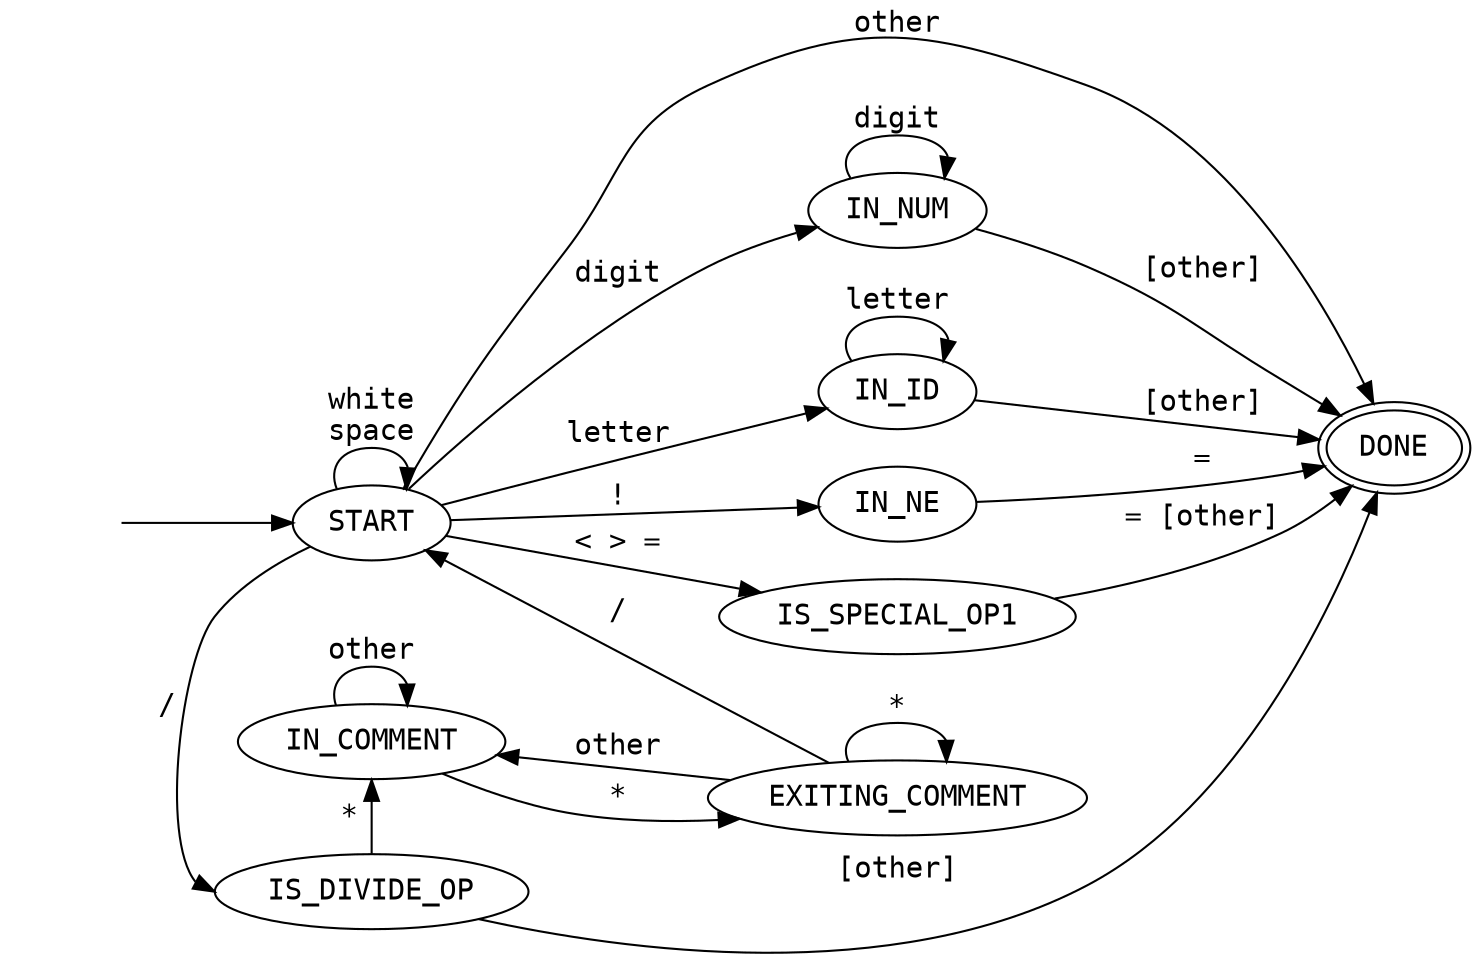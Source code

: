 strict digraph structs {
    graph [fontname="'JetBrains Mono',Consolas,'Courier New',monospace" rankdir="LR"];
    node [fontname="'JetBrains Mono',Consolas,'Courier New',monospace" ];
    edge [fontname="'JetBrains Mono',Consolas,'Courier New',monospace"];

    // 结束
    DONE [peripheries=2];

    // 开始
    NONE [shape=none, label=""];
    NONE -> START;
    START -> START [label="white\nspace"];
    START:ne -> DONE [label="other"];

    // 数字
    START -> IN_NUM [label="digit"];
    IN_NUM -> IN_NUM [label="digit"];
    IN_NUM -> DONE [label="[other]"];
    
    // 标识符
    START -> IN_ID [label="letter"];
    IN_ID -> IN_ID [label="letter"];
    IN_ID -> DONE [label="[other]"];

    // !
    START -> IN_NE [label="!"]
    IN_NE -> DONE [label="="]

    // 歧义：第一类特殊符号，后面可能会接等号构成另一种Token
    START -> IS_SPECIAL_OP1 [label="< > ="];
    IS_SPECIAL_OP1 -> DONE [label="= [other]"];

    // 歧义：除号或者注释
    subgraph {
        rank = same;
        START -> IN_COMMENT -> IS_DIVIDE_OP [style=invis];
    }
    START -> IS_DIVIDE_OP:w [label="/"];
    IS_DIVIDE_OP -> DONE [label="[other]"]

    // 注释
    IS_DIVIDE_OP -> IN_COMMENT [label="*", constraint=flase];
    EXITING_COMMENT -> IN_COMMENT [label="other"];
    EXITING_COMMENT -> EXITING_COMMENT [label="*"];
    IN_COMMENT -> IN_COMMENT [label="other"];
    IN_COMMENT -> EXITING_COMMENT [label="*"];
    EXITING_COMMENT -> START [label="/"];
}
